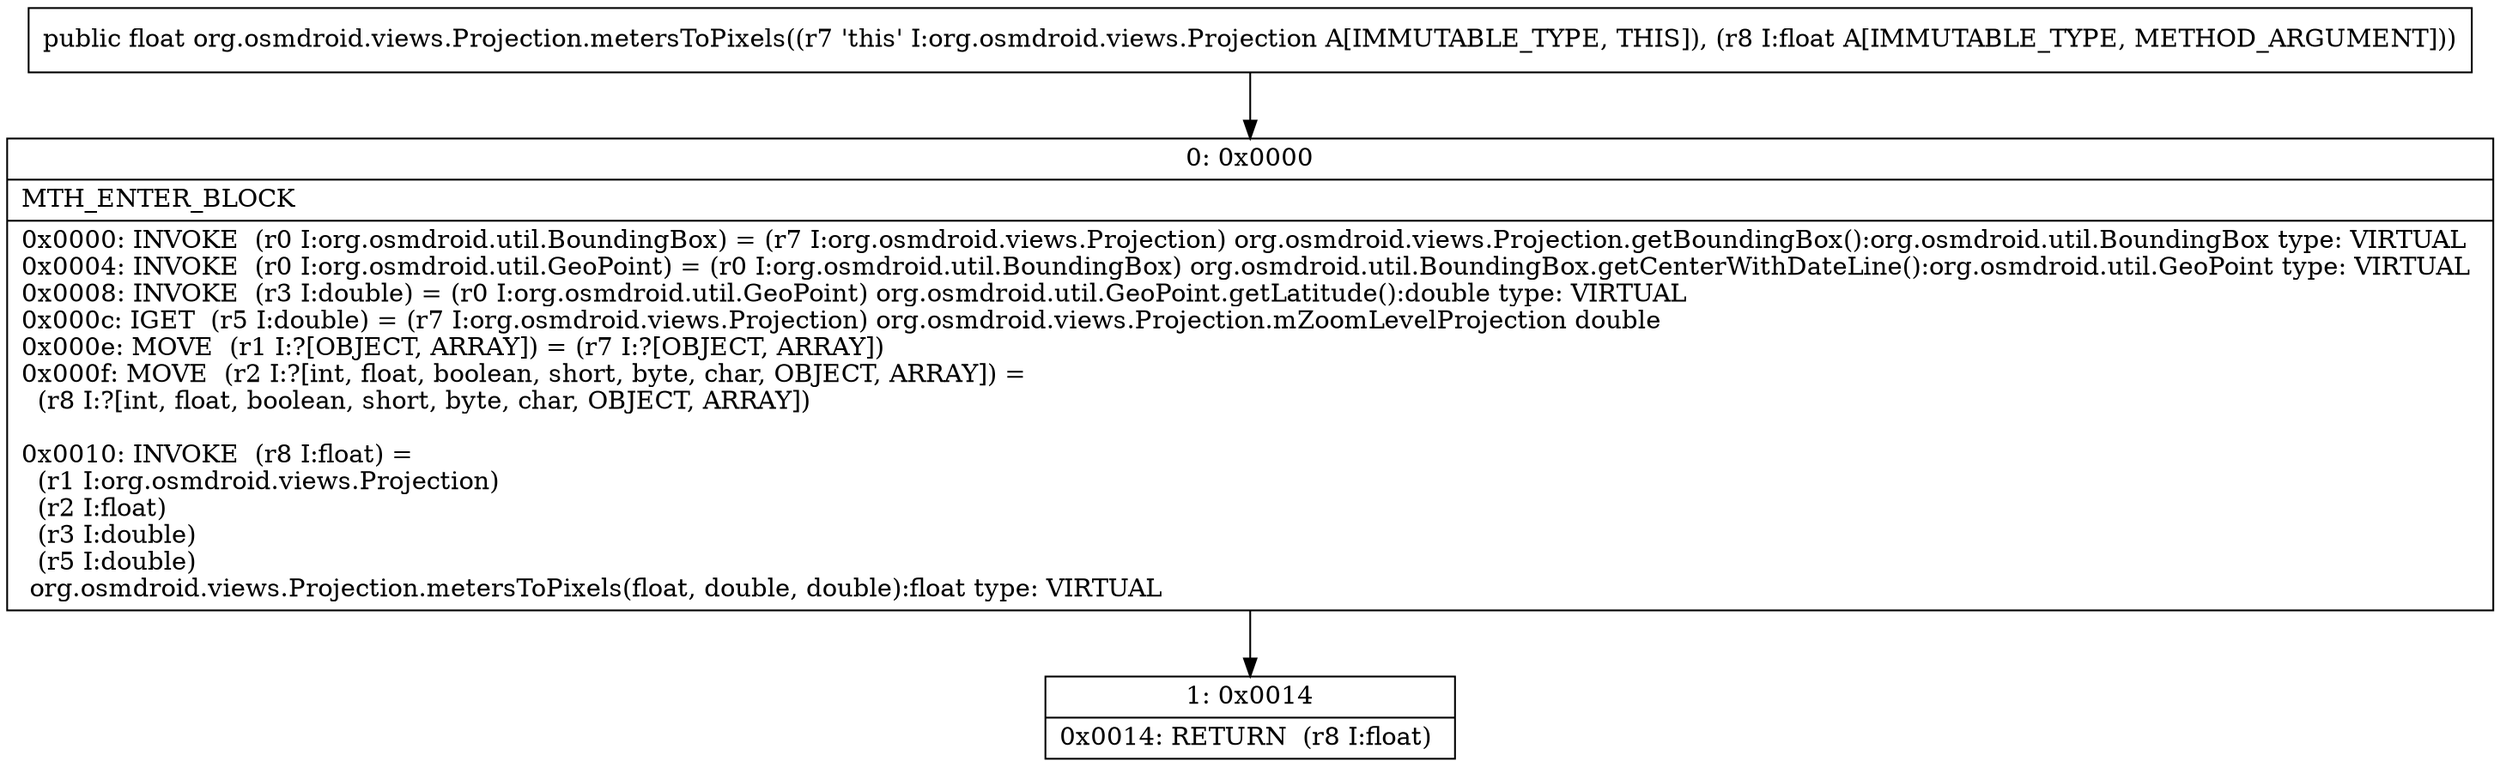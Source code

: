digraph "CFG fororg.osmdroid.views.Projection.metersToPixels(F)F" {
Node_0 [shape=record,label="{0\:\ 0x0000|MTH_ENTER_BLOCK\l|0x0000: INVOKE  (r0 I:org.osmdroid.util.BoundingBox) = (r7 I:org.osmdroid.views.Projection) org.osmdroid.views.Projection.getBoundingBox():org.osmdroid.util.BoundingBox type: VIRTUAL \l0x0004: INVOKE  (r0 I:org.osmdroid.util.GeoPoint) = (r0 I:org.osmdroid.util.BoundingBox) org.osmdroid.util.BoundingBox.getCenterWithDateLine():org.osmdroid.util.GeoPoint type: VIRTUAL \l0x0008: INVOKE  (r3 I:double) = (r0 I:org.osmdroid.util.GeoPoint) org.osmdroid.util.GeoPoint.getLatitude():double type: VIRTUAL \l0x000c: IGET  (r5 I:double) = (r7 I:org.osmdroid.views.Projection) org.osmdroid.views.Projection.mZoomLevelProjection double \l0x000e: MOVE  (r1 I:?[OBJECT, ARRAY]) = (r7 I:?[OBJECT, ARRAY]) \l0x000f: MOVE  (r2 I:?[int, float, boolean, short, byte, char, OBJECT, ARRAY]) = \l  (r8 I:?[int, float, boolean, short, byte, char, OBJECT, ARRAY])\l \l0x0010: INVOKE  (r8 I:float) = \l  (r1 I:org.osmdroid.views.Projection)\l  (r2 I:float)\l  (r3 I:double)\l  (r5 I:double)\l org.osmdroid.views.Projection.metersToPixels(float, double, double):float type: VIRTUAL \l}"];
Node_1 [shape=record,label="{1\:\ 0x0014|0x0014: RETURN  (r8 I:float) \l}"];
MethodNode[shape=record,label="{public float org.osmdroid.views.Projection.metersToPixels((r7 'this' I:org.osmdroid.views.Projection A[IMMUTABLE_TYPE, THIS]), (r8 I:float A[IMMUTABLE_TYPE, METHOD_ARGUMENT])) }"];
MethodNode -> Node_0;
Node_0 -> Node_1;
}

